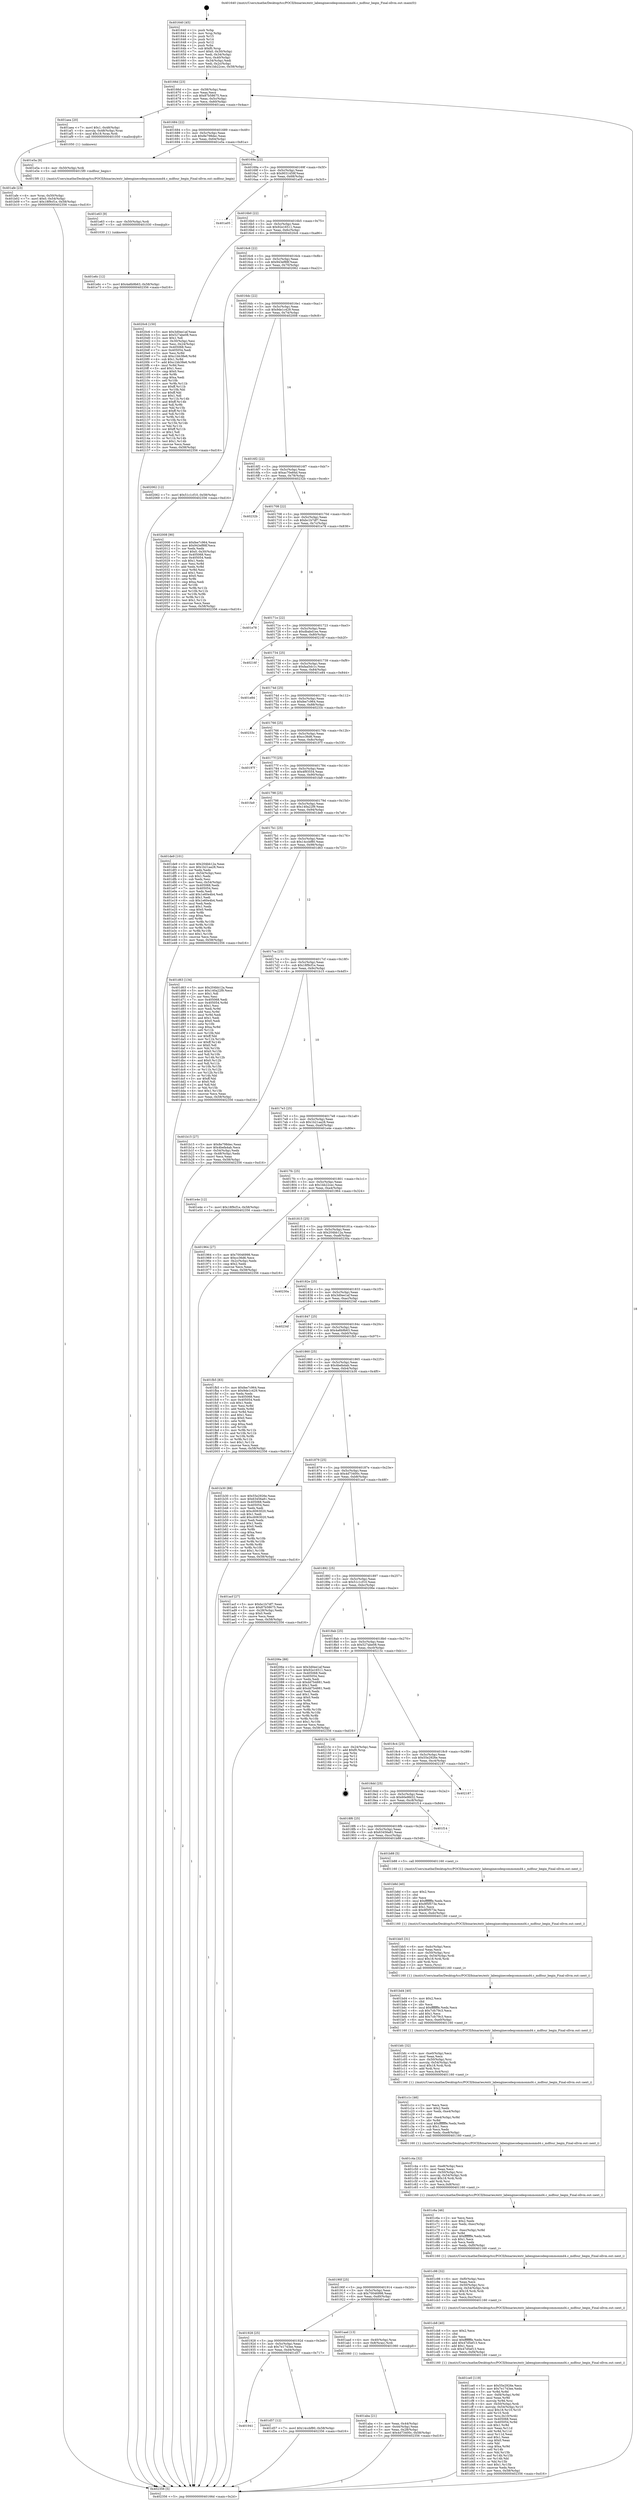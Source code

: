 digraph "0x401640" {
  label = "0x401640 (/mnt/c/Users/mathe/Desktop/tcc/POCII/binaries/extr_labenginecodeqcommonmd4.c_mdfour_begin_Final-ollvm.out::main(0))"
  labelloc = "t"
  node[shape=record]

  Entry [label="",width=0.3,height=0.3,shape=circle,fillcolor=black,style=filled]
  "0x40166d" [label="{
     0x40166d [23]\l
     | [instrs]\l
     &nbsp;&nbsp;0x40166d \<+3\>: mov -0x58(%rbp),%eax\l
     &nbsp;&nbsp;0x401670 \<+2\>: mov %eax,%ecx\l
     &nbsp;&nbsp;0x401672 \<+6\>: sub $0x87b58675,%ecx\l
     &nbsp;&nbsp;0x401678 \<+3\>: mov %eax,-0x5c(%rbp)\l
     &nbsp;&nbsp;0x40167b \<+3\>: mov %ecx,-0x60(%rbp)\l
     &nbsp;&nbsp;0x40167e \<+6\>: je 0000000000401aea \<main+0x4aa\>\l
  }"]
  "0x401aea" [label="{
     0x401aea [20]\l
     | [instrs]\l
     &nbsp;&nbsp;0x401aea \<+7\>: movl $0x1,-0x48(%rbp)\l
     &nbsp;&nbsp;0x401af1 \<+4\>: movslq -0x48(%rbp),%rax\l
     &nbsp;&nbsp;0x401af5 \<+4\>: imul $0x18,%rax,%rdi\l
     &nbsp;&nbsp;0x401af9 \<+5\>: call 0000000000401050 \<malloc@plt\>\l
     | [calls]\l
     &nbsp;&nbsp;0x401050 \{1\} (unknown)\l
  }"]
  "0x401684" [label="{
     0x401684 [22]\l
     | [instrs]\l
     &nbsp;&nbsp;0x401684 \<+5\>: jmp 0000000000401689 \<main+0x49\>\l
     &nbsp;&nbsp;0x401689 \<+3\>: mov -0x5c(%rbp),%eax\l
     &nbsp;&nbsp;0x40168c \<+5\>: sub $0x8e798dec,%eax\l
     &nbsp;&nbsp;0x401691 \<+3\>: mov %eax,-0x64(%rbp)\l
     &nbsp;&nbsp;0x401694 \<+6\>: je 0000000000401e5a \<main+0x81a\>\l
  }"]
  Exit [label="",width=0.3,height=0.3,shape=circle,fillcolor=black,style=filled,peripheries=2]
  "0x401e5a" [label="{
     0x401e5a [9]\l
     | [instrs]\l
     &nbsp;&nbsp;0x401e5a \<+4\>: mov -0x50(%rbp),%rdi\l
     &nbsp;&nbsp;0x401e5e \<+5\>: call 00000000004015f0 \<mdfour_begin\>\l
     | [calls]\l
     &nbsp;&nbsp;0x4015f0 \{1\} (/mnt/c/Users/mathe/Desktop/tcc/POCII/binaries/extr_labenginecodeqcommonmd4.c_mdfour_begin_Final-ollvm.out::mdfour_begin)\l
  }"]
  "0x40169a" [label="{
     0x40169a [22]\l
     | [instrs]\l
     &nbsp;&nbsp;0x40169a \<+5\>: jmp 000000000040169f \<main+0x5f\>\l
     &nbsp;&nbsp;0x40169f \<+3\>: mov -0x5c(%rbp),%eax\l
     &nbsp;&nbsp;0x4016a2 \<+5\>: sub $0x9031459f,%eax\l
     &nbsp;&nbsp;0x4016a7 \<+3\>: mov %eax,-0x68(%rbp)\l
     &nbsp;&nbsp;0x4016aa \<+6\>: je 0000000000401a05 \<main+0x3c5\>\l
  }"]
  "0x401e6c" [label="{
     0x401e6c [12]\l
     | [instrs]\l
     &nbsp;&nbsp;0x401e6c \<+7\>: movl $0x4a6b9b63,-0x58(%rbp)\l
     &nbsp;&nbsp;0x401e73 \<+5\>: jmp 0000000000402356 \<main+0xd16\>\l
  }"]
  "0x401a05" [label="{
     0x401a05\l
  }", style=dashed]
  "0x4016b0" [label="{
     0x4016b0 [22]\l
     | [instrs]\l
     &nbsp;&nbsp;0x4016b0 \<+5\>: jmp 00000000004016b5 \<main+0x75\>\l
     &nbsp;&nbsp;0x4016b5 \<+3\>: mov -0x5c(%rbp),%eax\l
     &nbsp;&nbsp;0x4016b8 \<+5\>: sub $0x92e16511,%eax\l
     &nbsp;&nbsp;0x4016bd \<+3\>: mov %eax,-0x6c(%rbp)\l
     &nbsp;&nbsp;0x4016c0 \<+6\>: je 00000000004020c6 \<main+0xa86\>\l
  }"]
  "0x401e63" [label="{
     0x401e63 [9]\l
     | [instrs]\l
     &nbsp;&nbsp;0x401e63 \<+4\>: mov -0x50(%rbp),%rdi\l
     &nbsp;&nbsp;0x401e67 \<+5\>: call 0000000000401030 \<free@plt\>\l
     | [calls]\l
     &nbsp;&nbsp;0x401030 \{1\} (unknown)\l
  }"]
  "0x4020c6" [label="{
     0x4020c6 [150]\l
     | [instrs]\l
     &nbsp;&nbsp;0x4020c6 \<+5\>: mov $0x3d0ee1af,%eax\l
     &nbsp;&nbsp;0x4020cb \<+5\>: mov $0x527abe08,%ecx\l
     &nbsp;&nbsp;0x4020d0 \<+2\>: mov $0x1,%dl\l
     &nbsp;&nbsp;0x4020d2 \<+3\>: mov -0x30(%rbp),%esi\l
     &nbsp;&nbsp;0x4020d5 \<+3\>: mov %esi,-0x24(%rbp)\l
     &nbsp;&nbsp;0x4020d8 \<+7\>: mov 0x405068,%esi\l
     &nbsp;&nbsp;0x4020df \<+7\>: mov 0x405054,%edi\l
     &nbsp;&nbsp;0x4020e6 \<+3\>: mov %esi,%r8d\l
     &nbsp;&nbsp;0x4020e9 \<+7\>: sub $0xc1bb38e6,%r8d\l
     &nbsp;&nbsp;0x4020f0 \<+4\>: sub $0x1,%r8d\l
     &nbsp;&nbsp;0x4020f4 \<+7\>: add $0xc1bb38e6,%r8d\l
     &nbsp;&nbsp;0x4020fb \<+4\>: imul %r8d,%esi\l
     &nbsp;&nbsp;0x4020ff \<+3\>: and $0x1,%esi\l
     &nbsp;&nbsp;0x402102 \<+3\>: cmp $0x0,%esi\l
     &nbsp;&nbsp;0x402105 \<+4\>: sete %r9b\l
     &nbsp;&nbsp;0x402109 \<+3\>: cmp $0xa,%edi\l
     &nbsp;&nbsp;0x40210c \<+4\>: setl %r10b\l
     &nbsp;&nbsp;0x402110 \<+3\>: mov %r9b,%r11b\l
     &nbsp;&nbsp;0x402113 \<+4\>: xor $0xff,%r11b\l
     &nbsp;&nbsp;0x402117 \<+3\>: mov %r10b,%bl\l
     &nbsp;&nbsp;0x40211a \<+3\>: xor $0xff,%bl\l
     &nbsp;&nbsp;0x40211d \<+3\>: xor $0x1,%dl\l
     &nbsp;&nbsp;0x402120 \<+3\>: mov %r11b,%r14b\l
     &nbsp;&nbsp;0x402123 \<+4\>: and $0xff,%r14b\l
     &nbsp;&nbsp;0x402127 \<+3\>: and %dl,%r9b\l
     &nbsp;&nbsp;0x40212a \<+3\>: mov %bl,%r15b\l
     &nbsp;&nbsp;0x40212d \<+4\>: and $0xff,%r15b\l
     &nbsp;&nbsp;0x402131 \<+3\>: and %dl,%r10b\l
     &nbsp;&nbsp;0x402134 \<+3\>: or %r9b,%r14b\l
     &nbsp;&nbsp;0x402137 \<+3\>: or %r10b,%r15b\l
     &nbsp;&nbsp;0x40213a \<+3\>: xor %r15b,%r14b\l
     &nbsp;&nbsp;0x40213d \<+3\>: or %bl,%r11b\l
     &nbsp;&nbsp;0x402140 \<+4\>: xor $0xff,%r11b\l
     &nbsp;&nbsp;0x402144 \<+3\>: or $0x1,%dl\l
     &nbsp;&nbsp;0x402147 \<+3\>: and %dl,%r11b\l
     &nbsp;&nbsp;0x40214a \<+3\>: or %r11b,%r14b\l
     &nbsp;&nbsp;0x40214d \<+4\>: test $0x1,%r14b\l
     &nbsp;&nbsp;0x402151 \<+3\>: cmovne %ecx,%eax\l
     &nbsp;&nbsp;0x402154 \<+3\>: mov %eax,-0x58(%rbp)\l
     &nbsp;&nbsp;0x402157 \<+5\>: jmp 0000000000402356 \<main+0xd16\>\l
  }"]
  "0x4016c6" [label="{
     0x4016c6 [22]\l
     | [instrs]\l
     &nbsp;&nbsp;0x4016c6 \<+5\>: jmp 00000000004016cb \<main+0x8b\>\l
     &nbsp;&nbsp;0x4016cb \<+3\>: mov -0x5c(%rbp),%eax\l
     &nbsp;&nbsp;0x4016ce \<+5\>: sub $0x943ef88f,%eax\l
     &nbsp;&nbsp;0x4016d3 \<+3\>: mov %eax,-0x70(%rbp)\l
     &nbsp;&nbsp;0x4016d6 \<+6\>: je 0000000000402062 \<main+0xa22\>\l
  }"]
  "0x401941" [label="{
     0x401941\l
  }", style=dashed]
  "0x402062" [label="{
     0x402062 [12]\l
     | [instrs]\l
     &nbsp;&nbsp;0x402062 \<+7\>: movl $0x51c1cf10,-0x58(%rbp)\l
     &nbsp;&nbsp;0x402069 \<+5\>: jmp 0000000000402356 \<main+0xd16\>\l
  }"]
  "0x4016dc" [label="{
     0x4016dc [22]\l
     | [instrs]\l
     &nbsp;&nbsp;0x4016dc \<+5\>: jmp 00000000004016e1 \<main+0xa1\>\l
     &nbsp;&nbsp;0x4016e1 \<+3\>: mov -0x5c(%rbp),%eax\l
     &nbsp;&nbsp;0x4016e4 \<+5\>: sub $0x9de1c429,%eax\l
     &nbsp;&nbsp;0x4016e9 \<+3\>: mov %eax,-0x74(%rbp)\l
     &nbsp;&nbsp;0x4016ec \<+6\>: je 0000000000402008 \<main+0x9c8\>\l
  }"]
  "0x401d57" [label="{
     0x401d57 [12]\l
     | [instrs]\l
     &nbsp;&nbsp;0x401d57 \<+7\>: movl $0x14ccbf80,-0x58(%rbp)\l
     &nbsp;&nbsp;0x401d5e \<+5\>: jmp 0000000000402356 \<main+0xd16\>\l
  }"]
  "0x402008" [label="{
     0x402008 [90]\l
     | [instrs]\l
     &nbsp;&nbsp;0x402008 \<+5\>: mov $0xfee7c964,%eax\l
     &nbsp;&nbsp;0x40200d \<+5\>: mov $0x943ef88f,%ecx\l
     &nbsp;&nbsp;0x402012 \<+2\>: xor %edx,%edx\l
     &nbsp;&nbsp;0x402014 \<+7\>: movl $0x0,-0x30(%rbp)\l
     &nbsp;&nbsp;0x40201b \<+7\>: mov 0x405068,%esi\l
     &nbsp;&nbsp;0x402022 \<+7\>: mov 0x405054,%edi\l
     &nbsp;&nbsp;0x402029 \<+3\>: sub $0x1,%edx\l
     &nbsp;&nbsp;0x40202c \<+3\>: mov %esi,%r8d\l
     &nbsp;&nbsp;0x40202f \<+3\>: add %edx,%r8d\l
     &nbsp;&nbsp;0x402032 \<+4\>: imul %r8d,%esi\l
     &nbsp;&nbsp;0x402036 \<+3\>: and $0x1,%esi\l
     &nbsp;&nbsp;0x402039 \<+3\>: cmp $0x0,%esi\l
     &nbsp;&nbsp;0x40203c \<+4\>: sete %r9b\l
     &nbsp;&nbsp;0x402040 \<+3\>: cmp $0xa,%edi\l
     &nbsp;&nbsp;0x402043 \<+4\>: setl %r10b\l
     &nbsp;&nbsp;0x402047 \<+3\>: mov %r9b,%r11b\l
     &nbsp;&nbsp;0x40204a \<+3\>: and %r10b,%r11b\l
     &nbsp;&nbsp;0x40204d \<+3\>: xor %r10b,%r9b\l
     &nbsp;&nbsp;0x402050 \<+3\>: or %r9b,%r11b\l
     &nbsp;&nbsp;0x402053 \<+4\>: test $0x1,%r11b\l
     &nbsp;&nbsp;0x402057 \<+3\>: cmovne %ecx,%eax\l
     &nbsp;&nbsp;0x40205a \<+3\>: mov %eax,-0x58(%rbp)\l
     &nbsp;&nbsp;0x40205d \<+5\>: jmp 0000000000402356 \<main+0xd16\>\l
  }"]
  "0x4016f2" [label="{
     0x4016f2 [22]\l
     | [instrs]\l
     &nbsp;&nbsp;0x4016f2 \<+5\>: jmp 00000000004016f7 \<main+0xb7\>\l
     &nbsp;&nbsp;0x4016f7 \<+3\>: mov -0x5c(%rbp),%eax\l
     &nbsp;&nbsp;0x4016fa \<+5\>: sub $0xac70e84d,%eax\l
     &nbsp;&nbsp;0x4016ff \<+3\>: mov %eax,-0x78(%rbp)\l
     &nbsp;&nbsp;0x401702 \<+6\>: je 000000000040232b \<main+0xceb\>\l
  }"]
  "0x401ce0" [label="{
     0x401ce0 [119]\l
     | [instrs]\l
     &nbsp;&nbsp;0x401ce0 \<+5\>: mov $0x55e2926e,%ecx\l
     &nbsp;&nbsp;0x401ce5 \<+5\>: mov $0x7e1743ee,%edx\l
     &nbsp;&nbsp;0x401cea \<+3\>: xor %r8d,%r8d\l
     &nbsp;&nbsp;0x401ced \<+7\>: mov -0xf4(%rbp),%r9d\l
     &nbsp;&nbsp;0x401cf4 \<+4\>: imul %eax,%r9d\l
     &nbsp;&nbsp;0x401cf8 \<+3\>: movslq %r9d,%rsi\l
     &nbsp;&nbsp;0x401cfb \<+4\>: mov -0x50(%rbp),%rdi\l
     &nbsp;&nbsp;0x401cff \<+4\>: movslq -0x54(%rbp),%r10\l
     &nbsp;&nbsp;0x401d03 \<+4\>: imul $0x18,%r10,%r10\l
     &nbsp;&nbsp;0x401d07 \<+3\>: add %r10,%rdi\l
     &nbsp;&nbsp;0x401d0a \<+4\>: mov %rsi,0x10(%rdi)\l
     &nbsp;&nbsp;0x401d0e \<+7\>: mov 0x405068,%eax\l
     &nbsp;&nbsp;0x401d15 \<+8\>: mov 0x405054,%r9d\l
     &nbsp;&nbsp;0x401d1d \<+4\>: sub $0x1,%r8d\l
     &nbsp;&nbsp;0x401d21 \<+3\>: mov %eax,%r11d\l
     &nbsp;&nbsp;0x401d24 \<+3\>: add %r8d,%r11d\l
     &nbsp;&nbsp;0x401d27 \<+4\>: imul %r11d,%eax\l
     &nbsp;&nbsp;0x401d2b \<+3\>: and $0x1,%eax\l
     &nbsp;&nbsp;0x401d2e \<+3\>: cmp $0x0,%eax\l
     &nbsp;&nbsp;0x401d31 \<+3\>: sete %bl\l
     &nbsp;&nbsp;0x401d34 \<+4\>: cmp $0xa,%r9d\l
     &nbsp;&nbsp;0x401d38 \<+4\>: setl %r14b\l
     &nbsp;&nbsp;0x401d3c \<+3\>: mov %bl,%r15b\l
     &nbsp;&nbsp;0x401d3f \<+3\>: and %r14b,%r15b\l
     &nbsp;&nbsp;0x401d42 \<+3\>: xor %r14b,%bl\l
     &nbsp;&nbsp;0x401d45 \<+3\>: or %bl,%r15b\l
     &nbsp;&nbsp;0x401d48 \<+4\>: test $0x1,%r15b\l
     &nbsp;&nbsp;0x401d4c \<+3\>: cmovne %edx,%ecx\l
     &nbsp;&nbsp;0x401d4f \<+3\>: mov %ecx,-0x58(%rbp)\l
     &nbsp;&nbsp;0x401d52 \<+5\>: jmp 0000000000402356 \<main+0xd16\>\l
  }"]
  "0x40232b" [label="{
     0x40232b\l
  }", style=dashed]
  "0x401708" [label="{
     0x401708 [22]\l
     | [instrs]\l
     &nbsp;&nbsp;0x401708 \<+5\>: jmp 000000000040170d \<main+0xcd\>\l
     &nbsp;&nbsp;0x40170d \<+3\>: mov -0x5c(%rbp),%eax\l
     &nbsp;&nbsp;0x401710 \<+5\>: sub $0xbc1b7df7,%eax\l
     &nbsp;&nbsp;0x401715 \<+3\>: mov %eax,-0x7c(%rbp)\l
     &nbsp;&nbsp;0x401718 \<+6\>: je 0000000000401e78 \<main+0x838\>\l
  }"]
  "0x401cb8" [label="{
     0x401cb8 [40]\l
     | [instrs]\l
     &nbsp;&nbsp;0x401cb8 \<+5\>: mov $0x2,%ecx\l
     &nbsp;&nbsp;0x401cbd \<+1\>: cltd\l
     &nbsp;&nbsp;0x401cbe \<+2\>: idiv %ecx\l
     &nbsp;&nbsp;0x401cc0 \<+6\>: imul $0xfffffffe,%edx,%ecx\l
     &nbsp;&nbsp;0x401cc6 \<+6\>: add $0x47d5ef13,%ecx\l
     &nbsp;&nbsp;0x401ccc \<+3\>: add $0x1,%ecx\l
     &nbsp;&nbsp;0x401ccf \<+6\>: sub $0x47d5ef13,%ecx\l
     &nbsp;&nbsp;0x401cd5 \<+6\>: mov %ecx,-0xf4(%rbp)\l
     &nbsp;&nbsp;0x401cdb \<+5\>: call 0000000000401160 \<next_i\>\l
     | [calls]\l
     &nbsp;&nbsp;0x401160 \{1\} (/mnt/c/Users/mathe/Desktop/tcc/POCII/binaries/extr_labenginecodeqcommonmd4.c_mdfour_begin_Final-ollvm.out::next_i)\l
  }"]
  "0x401e78" [label="{
     0x401e78\l
  }", style=dashed]
  "0x40171e" [label="{
     0x40171e [22]\l
     | [instrs]\l
     &nbsp;&nbsp;0x40171e \<+5\>: jmp 0000000000401723 \<main+0xe3\>\l
     &nbsp;&nbsp;0x401723 \<+3\>: mov -0x5c(%rbp),%eax\l
     &nbsp;&nbsp;0x401726 \<+5\>: sub $0xdbabd1ee,%eax\l
     &nbsp;&nbsp;0x40172b \<+3\>: mov %eax,-0x80(%rbp)\l
     &nbsp;&nbsp;0x40172e \<+6\>: je 000000000040216f \<main+0xb2f\>\l
  }"]
  "0x401c98" [label="{
     0x401c98 [32]\l
     | [instrs]\l
     &nbsp;&nbsp;0x401c98 \<+6\>: mov -0xf0(%rbp),%ecx\l
     &nbsp;&nbsp;0x401c9e \<+3\>: imul %eax,%ecx\l
     &nbsp;&nbsp;0x401ca1 \<+4\>: mov -0x50(%rbp),%rsi\l
     &nbsp;&nbsp;0x401ca5 \<+4\>: movslq -0x54(%rbp),%rdi\l
     &nbsp;&nbsp;0x401ca9 \<+4\>: imul $0x18,%rdi,%rdi\l
     &nbsp;&nbsp;0x401cad \<+3\>: add %rdi,%rsi\l
     &nbsp;&nbsp;0x401cb0 \<+3\>: mov %ecx,0xc(%rsi)\l
     &nbsp;&nbsp;0x401cb3 \<+5\>: call 0000000000401160 \<next_i\>\l
     | [calls]\l
     &nbsp;&nbsp;0x401160 \{1\} (/mnt/c/Users/mathe/Desktop/tcc/POCII/binaries/extr_labenginecodeqcommonmd4.c_mdfour_begin_Final-ollvm.out::next_i)\l
  }"]
  "0x40216f" [label="{
     0x40216f\l
  }", style=dashed]
  "0x401734" [label="{
     0x401734 [25]\l
     | [instrs]\l
     &nbsp;&nbsp;0x401734 \<+5\>: jmp 0000000000401739 \<main+0xf9\>\l
     &nbsp;&nbsp;0x401739 \<+3\>: mov -0x5c(%rbp),%eax\l
     &nbsp;&nbsp;0x40173c \<+5\>: sub $0xfaa5dc1c,%eax\l
     &nbsp;&nbsp;0x401741 \<+6\>: mov %eax,-0x84(%rbp)\l
     &nbsp;&nbsp;0x401747 \<+6\>: je 0000000000401e84 \<main+0x844\>\l
  }"]
  "0x401c6a" [label="{
     0x401c6a [46]\l
     | [instrs]\l
     &nbsp;&nbsp;0x401c6a \<+2\>: xor %ecx,%ecx\l
     &nbsp;&nbsp;0x401c6c \<+5\>: mov $0x2,%edx\l
     &nbsp;&nbsp;0x401c71 \<+6\>: mov %edx,-0xec(%rbp)\l
     &nbsp;&nbsp;0x401c77 \<+1\>: cltd\l
     &nbsp;&nbsp;0x401c78 \<+7\>: mov -0xec(%rbp),%r8d\l
     &nbsp;&nbsp;0x401c7f \<+3\>: idiv %r8d\l
     &nbsp;&nbsp;0x401c82 \<+6\>: imul $0xfffffffe,%edx,%edx\l
     &nbsp;&nbsp;0x401c88 \<+3\>: sub $0x1,%ecx\l
     &nbsp;&nbsp;0x401c8b \<+2\>: sub %ecx,%edx\l
     &nbsp;&nbsp;0x401c8d \<+6\>: mov %edx,-0xf0(%rbp)\l
     &nbsp;&nbsp;0x401c93 \<+5\>: call 0000000000401160 \<next_i\>\l
     | [calls]\l
     &nbsp;&nbsp;0x401160 \{1\} (/mnt/c/Users/mathe/Desktop/tcc/POCII/binaries/extr_labenginecodeqcommonmd4.c_mdfour_begin_Final-ollvm.out::next_i)\l
  }"]
  "0x401e84" [label="{
     0x401e84\l
  }", style=dashed]
  "0x40174d" [label="{
     0x40174d [25]\l
     | [instrs]\l
     &nbsp;&nbsp;0x40174d \<+5\>: jmp 0000000000401752 \<main+0x112\>\l
     &nbsp;&nbsp;0x401752 \<+3\>: mov -0x5c(%rbp),%eax\l
     &nbsp;&nbsp;0x401755 \<+5\>: sub $0xfee7c964,%eax\l
     &nbsp;&nbsp;0x40175a \<+6\>: mov %eax,-0x88(%rbp)\l
     &nbsp;&nbsp;0x401760 \<+6\>: je 000000000040233c \<main+0xcfc\>\l
  }"]
  "0x401c4a" [label="{
     0x401c4a [32]\l
     | [instrs]\l
     &nbsp;&nbsp;0x401c4a \<+6\>: mov -0xe8(%rbp),%ecx\l
     &nbsp;&nbsp;0x401c50 \<+3\>: imul %eax,%ecx\l
     &nbsp;&nbsp;0x401c53 \<+4\>: mov -0x50(%rbp),%rsi\l
     &nbsp;&nbsp;0x401c57 \<+4\>: movslq -0x54(%rbp),%rdi\l
     &nbsp;&nbsp;0x401c5b \<+4\>: imul $0x18,%rdi,%rdi\l
     &nbsp;&nbsp;0x401c5f \<+3\>: add %rdi,%rsi\l
     &nbsp;&nbsp;0x401c62 \<+3\>: mov %ecx,0x8(%rsi)\l
     &nbsp;&nbsp;0x401c65 \<+5\>: call 0000000000401160 \<next_i\>\l
     | [calls]\l
     &nbsp;&nbsp;0x401160 \{1\} (/mnt/c/Users/mathe/Desktop/tcc/POCII/binaries/extr_labenginecodeqcommonmd4.c_mdfour_begin_Final-ollvm.out::next_i)\l
  }"]
  "0x40233c" [label="{
     0x40233c\l
  }", style=dashed]
  "0x401766" [label="{
     0x401766 [25]\l
     | [instrs]\l
     &nbsp;&nbsp;0x401766 \<+5\>: jmp 000000000040176b \<main+0x12b\>\l
     &nbsp;&nbsp;0x40176b \<+3\>: mov -0x5c(%rbp),%eax\l
     &nbsp;&nbsp;0x40176e \<+5\>: sub $0xcc36d6,%eax\l
     &nbsp;&nbsp;0x401773 \<+6\>: mov %eax,-0x8c(%rbp)\l
     &nbsp;&nbsp;0x401779 \<+6\>: je 000000000040197f \<main+0x33f\>\l
  }"]
  "0x401c1c" [label="{
     0x401c1c [46]\l
     | [instrs]\l
     &nbsp;&nbsp;0x401c1c \<+2\>: xor %ecx,%ecx\l
     &nbsp;&nbsp;0x401c1e \<+5\>: mov $0x2,%edx\l
     &nbsp;&nbsp;0x401c23 \<+6\>: mov %edx,-0xe4(%rbp)\l
     &nbsp;&nbsp;0x401c29 \<+1\>: cltd\l
     &nbsp;&nbsp;0x401c2a \<+7\>: mov -0xe4(%rbp),%r8d\l
     &nbsp;&nbsp;0x401c31 \<+3\>: idiv %r8d\l
     &nbsp;&nbsp;0x401c34 \<+6\>: imul $0xfffffffe,%edx,%edx\l
     &nbsp;&nbsp;0x401c3a \<+3\>: sub $0x1,%ecx\l
     &nbsp;&nbsp;0x401c3d \<+2\>: sub %ecx,%edx\l
     &nbsp;&nbsp;0x401c3f \<+6\>: mov %edx,-0xe8(%rbp)\l
     &nbsp;&nbsp;0x401c45 \<+5\>: call 0000000000401160 \<next_i\>\l
     | [calls]\l
     &nbsp;&nbsp;0x401160 \{1\} (/mnt/c/Users/mathe/Desktop/tcc/POCII/binaries/extr_labenginecodeqcommonmd4.c_mdfour_begin_Final-ollvm.out::next_i)\l
  }"]
  "0x40197f" [label="{
     0x40197f\l
  }", style=dashed]
  "0x40177f" [label="{
     0x40177f [25]\l
     | [instrs]\l
     &nbsp;&nbsp;0x40177f \<+5\>: jmp 0000000000401784 \<main+0x144\>\l
     &nbsp;&nbsp;0x401784 \<+3\>: mov -0x5c(%rbp),%eax\l
     &nbsp;&nbsp;0x401787 \<+5\>: sub $0x4f93554,%eax\l
     &nbsp;&nbsp;0x40178c \<+6\>: mov %eax,-0x90(%rbp)\l
     &nbsp;&nbsp;0x401792 \<+6\>: je 0000000000401fa9 \<main+0x969\>\l
  }"]
  "0x401bfc" [label="{
     0x401bfc [32]\l
     | [instrs]\l
     &nbsp;&nbsp;0x401bfc \<+6\>: mov -0xe0(%rbp),%ecx\l
     &nbsp;&nbsp;0x401c02 \<+3\>: imul %eax,%ecx\l
     &nbsp;&nbsp;0x401c05 \<+4\>: mov -0x50(%rbp),%rsi\l
     &nbsp;&nbsp;0x401c09 \<+4\>: movslq -0x54(%rbp),%rdi\l
     &nbsp;&nbsp;0x401c0d \<+4\>: imul $0x18,%rdi,%rdi\l
     &nbsp;&nbsp;0x401c11 \<+3\>: add %rdi,%rsi\l
     &nbsp;&nbsp;0x401c14 \<+3\>: mov %ecx,0x4(%rsi)\l
     &nbsp;&nbsp;0x401c17 \<+5\>: call 0000000000401160 \<next_i\>\l
     | [calls]\l
     &nbsp;&nbsp;0x401160 \{1\} (/mnt/c/Users/mathe/Desktop/tcc/POCII/binaries/extr_labenginecodeqcommonmd4.c_mdfour_begin_Final-ollvm.out::next_i)\l
  }"]
  "0x401fa9" [label="{
     0x401fa9\l
  }", style=dashed]
  "0x401798" [label="{
     0x401798 [25]\l
     | [instrs]\l
     &nbsp;&nbsp;0x401798 \<+5\>: jmp 000000000040179d \<main+0x15d\>\l
     &nbsp;&nbsp;0x40179d \<+3\>: mov -0x5c(%rbp),%eax\l
     &nbsp;&nbsp;0x4017a0 \<+5\>: sub $0x140a22f9,%eax\l
     &nbsp;&nbsp;0x4017a5 \<+6\>: mov %eax,-0x94(%rbp)\l
     &nbsp;&nbsp;0x4017ab \<+6\>: je 0000000000401de9 \<main+0x7a9\>\l
  }"]
  "0x401bd4" [label="{
     0x401bd4 [40]\l
     | [instrs]\l
     &nbsp;&nbsp;0x401bd4 \<+5\>: mov $0x2,%ecx\l
     &nbsp;&nbsp;0x401bd9 \<+1\>: cltd\l
     &nbsp;&nbsp;0x401bda \<+2\>: idiv %ecx\l
     &nbsp;&nbsp;0x401bdc \<+6\>: imul $0xfffffffe,%edx,%ecx\l
     &nbsp;&nbsp;0x401be2 \<+6\>: sub $0x7cfc79c3,%ecx\l
     &nbsp;&nbsp;0x401be8 \<+3\>: add $0x1,%ecx\l
     &nbsp;&nbsp;0x401beb \<+6\>: add $0x7cfc79c3,%ecx\l
     &nbsp;&nbsp;0x401bf1 \<+6\>: mov %ecx,-0xe0(%rbp)\l
     &nbsp;&nbsp;0x401bf7 \<+5\>: call 0000000000401160 \<next_i\>\l
     | [calls]\l
     &nbsp;&nbsp;0x401160 \{1\} (/mnt/c/Users/mathe/Desktop/tcc/POCII/binaries/extr_labenginecodeqcommonmd4.c_mdfour_begin_Final-ollvm.out::next_i)\l
  }"]
  "0x401de9" [label="{
     0x401de9 [101]\l
     | [instrs]\l
     &nbsp;&nbsp;0x401de9 \<+5\>: mov $0x204bb12a,%eax\l
     &nbsp;&nbsp;0x401dee \<+5\>: mov $0x1b21aa28,%ecx\l
     &nbsp;&nbsp;0x401df3 \<+2\>: xor %edx,%edx\l
     &nbsp;&nbsp;0x401df5 \<+3\>: mov -0x54(%rbp),%esi\l
     &nbsp;&nbsp;0x401df8 \<+3\>: sub $0x1,%edx\l
     &nbsp;&nbsp;0x401dfb \<+2\>: sub %edx,%esi\l
     &nbsp;&nbsp;0x401dfd \<+3\>: mov %esi,-0x54(%rbp)\l
     &nbsp;&nbsp;0x401e00 \<+7\>: mov 0x405068,%edx\l
     &nbsp;&nbsp;0x401e07 \<+7\>: mov 0x405054,%esi\l
     &nbsp;&nbsp;0x401e0e \<+2\>: mov %edx,%edi\l
     &nbsp;&nbsp;0x401e10 \<+6\>: add $0x1e60e4b4,%edi\l
     &nbsp;&nbsp;0x401e16 \<+3\>: sub $0x1,%edi\l
     &nbsp;&nbsp;0x401e19 \<+6\>: sub $0x1e60e4b4,%edi\l
     &nbsp;&nbsp;0x401e1f \<+3\>: imul %edi,%edx\l
     &nbsp;&nbsp;0x401e22 \<+3\>: and $0x1,%edx\l
     &nbsp;&nbsp;0x401e25 \<+3\>: cmp $0x0,%edx\l
     &nbsp;&nbsp;0x401e28 \<+4\>: sete %r8b\l
     &nbsp;&nbsp;0x401e2c \<+3\>: cmp $0xa,%esi\l
     &nbsp;&nbsp;0x401e2f \<+4\>: setl %r9b\l
     &nbsp;&nbsp;0x401e33 \<+3\>: mov %r8b,%r10b\l
     &nbsp;&nbsp;0x401e36 \<+3\>: and %r9b,%r10b\l
     &nbsp;&nbsp;0x401e39 \<+3\>: xor %r9b,%r8b\l
     &nbsp;&nbsp;0x401e3c \<+3\>: or %r8b,%r10b\l
     &nbsp;&nbsp;0x401e3f \<+4\>: test $0x1,%r10b\l
     &nbsp;&nbsp;0x401e43 \<+3\>: cmovne %ecx,%eax\l
     &nbsp;&nbsp;0x401e46 \<+3\>: mov %eax,-0x58(%rbp)\l
     &nbsp;&nbsp;0x401e49 \<+5\>: jmp 0000000000402356 \<main+0xd16\>\l
  }"]
  "0x4017b1" [label="{
     0x4017b1 [25]\l
     | [instrs]\l
     &nbsp;&nbsp;0x4017b1 \<+5\>: jmp 00000000004017b6 \<main+0x176\>\l
     &nbsp;&nbsp;0x4017b6 \<+3\>: mov -0x5c(%rbp),%eax\l
     &nbsp;&nbsp;0x4017b9 \<+5\>: sub $0x14ccbf80,%eax\l
     &nbsp;&nbsp;0x4017be \<+6\>: mov %eax,-0x98(%rbp)\l
     &nbsp;&nbsp;0x4017c4 \<+6\>: je 0000000000401d63 \<main+0x723\>\l
  }"]
  "0x401bb5" [label="{
     0x401bb5 [31]\l
     | [instrs]\l
     &nbsp;&nbsp;0x401bb5 \<+6\>: mov -0xdc(%rbp),%ecx\l
     &nbsp;&nbsp;0x401bbb \<+3\>: imul %eax,%ecx\l
     &nbsp;&nbsp;0x401bbe \<+4\>: mov -0x50(%rbp),%rsi\l
     &nbsp;&nbsp;0x401bc2 \<+4\>: movslq -0x54(%rbp),%rdi\l
     &nbsp;&nbsp;0x401bc6 \<+4\>: imul $0x18,%rdi,%rdi\l
     &nbsp;&nbsp;0x401bca \<+3\>: add %rdi,%rsi\l
     &nbsp;&nbsp;0x401bcd \<+2\>: mov %ecx,(%rsi)\l
     &nbsp;&nbsp;0x401bcf \<+5\>: call 0000000000401160 \<next_i\>\l
     | [calls]\l
     &nbsp;&nbsp;0x401160 \{1\} (/mnt/c/Users/mathe/Desktop/tcc/POCII/binaries/extr_labenginecodeqcommonmd4.c_mdfour_begin_Final-ollvm.out::next_i)\l
  }"]
  "0x401d63" [label="{
     0x401d63 [134]\l
     | [instrs]\l
     &nbsp;&nbsp;0x401d63 \<+5\>: mov $0x204bb12a,%eax\l
     &nbsp;&nbsp;0x401d68 \<+5\>: mov $0x140a22f9,%ecx\l
     &nbsp;&nbsp;0x401d6d \<+2\>: mov $0x1,%dl\l
     &nbsp;&nbsp;0x401d6f \<+2\>: xor %esi,%esi\l
     &nbsp;&nbsp;0x401d71 \<+7\>: mov 0x405068,%edi\l
     &nbsp;&nbsp;0x401d78 \<+8\>: mov 0x405054,%r8d\l
     &nbsp;&nbsp;0x401d80 \<+3\>: sub $0x1,%esi\l
     &nbsp;&nbsp;0x401d83 \<+3\>: mov %edi,%r9d\l
     &nbsp;&nbsp;0x401d86 \<+3\>: add %esi,%r9d\l
     &nbsp;&nbsp;0x401d89 \<+4\>: imul %r9d,%edi\l
     &nbsp;&nbsp;0x401d8d \<+3\>: and $0x1,%edi\l
     &nbsp;&nbsp;0x401d90 \<+3\>: cmp $0x0,%edi\l
     &nbsp;&nbsp;0x401d93 \<+4\>: sete %r10b\l
     &nbsp;&nbsp;0x401d97 \<+4\>: cmp $0xa,%r8d\l
     &nbsp;&nbsp;0x401d9b \<+4\>: setl %r11b\l
     &nbsp;&nbsp;0x401d9f \<+3\>: mov %r10b,%bl\l
     &nbsp;&nbsp;0x401da2 \<+3\>: xor $0xff,%bl\l
     &nbsp;&nbsp;0x401da5 \<+3\>: mov %r11b,%r14b\l
     &nbsp;&nbsp;0x401da8 \<+4\>: xor $0xff,%r14b\l
     &nbsp;&nbsp;0x401dac \<+3\>: xor $0x0,%dl\l
     &nbsp;&nbsp;0x401daf \<+3\>: mov %bl,%r15b\l
     &nbsp;&nbsp;0x401db2 \<+4\>: and $0x0,%r15b\l
     &nbsp;&nbsp;0x401db6 \<+3\>: and %dl,%r10b\l
     &nbsp;&nbsp;0x401db9 \<+3\>: mov %r14b,%r12b\l
     &nbsp;&nbsp;0x401dbc \<+4\>: and $0x0,%r12b\l
     &nbsp;&nbsp;0x401dc0 \<+3\>: and %dl,%r11b\l
     &nbsp;&nbsp;0x401dc3 \<+3\>: or %r10b,%r15b\l
     &nbsp;&nbsp;0x401dc6 \<+3\>: or %r11b,%r12b\l
     &nbsp;&nbsp;0x401dc9 \<+3\>: xor %r12b,%r15b\l
     &nbsp;&nbsp;0x401dcc \<+3\>: or %r14b,%bl\l
     &nbsp;&nbsp;0x401dcf \<+3\>: xor $0xff,%bl\l
     &nbsp;&nbsp;0x401dd2 \<+3\>: or $0x0,%dl\l
     &nbsp;&nbsp;0x401dd5 \<+2\>: and %dl,%bl\l
     &nbsp;&nbsp;0x401dd7 \<+3\>: or %bl,%r15b\l
     &nbsp;&nbsp;0x401dda \<+4\>: test $0x1,%r15b\l
     &nbsp;&nbsp;0x401dde \<+3\>: cmovne %ecx,%eax\l
     &nbsp;&nbsp;0x401de1 \<+3\>: mov %eax,-0x58(%rbp)\l
     &nbsp;&nbsp;0x401de4 \<+5\>: jmp 0000000000402356 \<main+0xd16\>\l
  }"]
  "0x4017ca" [label="{
     0x4017ca [25]\l
     | [instrs]\l
     &nbsp;&nbsp;0x4017ca \<+5\>: jmp 00000000004017cf \<main+0x18f\>\l
     &nbsp;&nbsp;0x4017cf \<+3\>: mov -0x5c(%rbp),%eax\l
     &nbsp;&nbsp;0x4017d2 \<+5\>: sub $0x18f9cf1e,%eax\l
     &nbsp;&nbsp;0x4017d7 \<+6\>: mov %eax,-0x9c(%rbp)\l
     &nbsp;&nbsp;0x4017dd \<+6\>: je 0000000000401b15 \<main+0x4d5\>\l
  }"]
  "0x401b8d" [label="{
     0x401b8d [40]\l
     | [instrs]\l
     &nbsp;&nbsp;0x401b8d \<+5\>: mov $0x2,%ecx\l
     &nbsp;&nbsp;0x401b92 \<+1\>: cltd\l
     &nbsp;&nbsp;0x401b93 \<+2\>: idiv %ecx\l
     &nbsp;&nbsp;0x401b95 \<+6\>: imul $0xfffffffe,%edx,%ecx\l
     &nbsp;&nbsp;0x401b9b \<+6\>: add $0x9f5f573e,%ecx\l
     &nbsp;&nbsp;0x401ba1 \<+3\>: add $0x1,%ecx\l
     &nbsp;&nbsp;0x401ba4 \<+6\>: sub $0x9f5f573e,%ecx\l
     &nbsp;&nbsp;0x401baa \<+6\>: mov %ecx,-0xdc(%rbp)\l
     &nbsp;&nbsp;0x401bb0 \<+5\>: call 0000000000401160 \<next_i\>\l
     | [calls]\l
     &nbsp;&nbsp;0x401160 \{1\} (/mnt/c/Users/mathe/Desktop/tcc/POCII/binaries/extr_labenginecodeqcommonmd4.c_mdfour_begin_Final-ollvm.out::next_i)\l
  }"]
  "0x401b15" [label="{
     0x401b15 [27]\l
     | [instrs]\l
     &nbsp;&nbsp;0x401b15 \<+5\>: mov $0x8e798dec,%eax\l
     &nbsp;&nbsp;0x401b1a \<+5\>: mov $0x4befa4ab,%ecx\l
     &nbsp;&nbsp;0x401b1f \<+3\>: mov -0x54(%rbp),%edx\l
     &nbsp;&nbsp;0x401b22 \<+3\>: cmp -0x48(%rbp),%edx\l
     &nbsp;&nbsp;0x401b25 \<+3\>: cmovl %ecx,%eax\l
     &nbsp;&nbsp;0x401b28 \<+3\>: mov %eax,-0x58(%rbp)\l
     &nbsp;&nbsp;0x401b2b \<+5\>: jmp 0000000000402356 \<main+0xd16\>\l
  }"]
  "0x4017e3" [label="{
     0x4017e3 [25]\l
     | [instrs]\l
     &nbsp;&nbsp;0x4017e3 \<+5\>: jmp 00000000004017e8 \<main+0x1a8\>\l
     &nbsp;&nbsp;0x4017e8 \<+3\>: mov -0x5c(%rbp),%eax\l
     &nbsp;&nbsp;0x4017eb \<+5\>: sub $0x1b21aa28,%eax\l
     &nbsp;&nbsp;0x4017f0 \<+6\>: mov %eax,-0xa0(%rbp)\l
     &nbsp;&nbsp;0x4017f6 \<+6\>: je 0000000000401e4e \<main+0x80e\>\l
  }"]
  "0x401afe" [label="{
     0x401afe [23]\l
     | [instrs]\l
     &nbsp;&nbsp;0x401afe \<+4\>: mov %rax,-0x50(%rbp)\l
     &nbsp;&nbsp;0x401b02 \<+7\>: movl $0x0,-0x54(%rbp)\l
     &nbsp;&nbsp;0x401b09 \<+7\>: movl $0x18f9cf1e,-0x58(%rbp)\l
     &nbsp;&nbsp;0x401b10 \<+5\>: jmp 0000000000402356 \<main+0xd16\>\l
  }"]
  "0x401e4e" [label="{
     0x401e4e [12]\l
     | [instrs]\l
     &nbsp;&nbsp;0x401e4e \<+7\>: movl $0x18f9cf1e,-0x58(%rbp)\l
     &nbsp;&nbsp;0x401e55 \<+5\>: jmp 0000000000402356 \<main+0xd16\>\l
  }"]
  "0x4017fc" [label="{
     0x4017fc [25]\l
     | [instrs]\l
     &nbsp;&nbsp;0x4017fc \<+5\>: jmp 0000000000401801 \<main+0x1c1\>\l
     &nbsp;&nbsp;0x401801 \<+3\>: mov -0x5c(%rbp),%eax\l
     &nbsp;&nbsp;0x401804 \<+5\>: sub $0x1bb22cec,%eax\l
     &nbsp;&nbsp;0x401809 \<+6\>: mov %eax,-0xa4(%rbp)\l
     &nbsp;&nbsp;0x40180f \<+6\>: je 0000000000401964 \<main+0x324\>\l
  }"]
  "0x401aba" [label="{
     0x401aba [21]\l
     | [instrs]\l
     &nbsp;&nbsp;0x401aba \<+3\>: mov %eax,-0x44(%rbp)\l
     &nbsp;&nbsp;0x401abd \<+3\>: mov -0x44(%rbp),%eax\l
     &nbsp;&nbsp;0x401ac0 \<+3\>: mov %eax,-0x28(%rbp)\l
     &nbsp;&nbsp;0x401ac3 \<+7\>: movl $0x4d73400c,-0x58(%rbp)\l
     &nbsp;&nbsp;0x401aca \<+5\>: jmp 0000000000402356 \<main+0xd16\>\l
  }"]
  "0x401964" [label="{
     0x401964 [27]\l
     | [instrs]\l
     &nbsp;&nbsp;0x401964 \<+5\>: mov $0x70046998,%eax\l
     &nbsp;&nbsp;0x401969 \<+5\>: mov $0xcc36d6,%ecx\l
     &nbsp;&nbsp;0x40196e \<+3\>: mov -0x2c(%rbp),%edx\l
     &nbsp;&nbsp;0x401971 \<+3\>: cmp $0x2,%edx\l
     &nbsp;&nbsp;0x401974 \<+3\>: cmovne %ecx,%eax\l
     &nbsp;&nbsp;0x401977 \<+3\>: mov %eax,-0x58(%rbp)\l
     &nbsp;&nbsp;0x40197a \<+5\>: jmp 0000000000402356 \<main+0xd16\>\l
  }"]
  "0x401815" [label="{
     0x401815 [25]\l
     | [instrs]\l
     &nbsp;&nbsp;0x401815 \<+5\>: jmp 000000000040181a \<main+0x1da\>\l
     &nbsp;&nbsp;0x40181a \<+3\>: mov -0x5c(%rbp),%eax\l
     &nbsp;&nbsp;0x40181d \<+5\>: sub $0x204bb12a,%eax\l
     &nbsp;&nbsp;0x401822 \<+6\>: mov %eax,-0xa8(%rbp)\l
     &nbsp;&nbsp;0x401828 \<+6\>: je 000000000040230a \<main+0xcca\>\l
  }"]
  "0x402356" [label="{
     0x402356 [5]\l
     | [instrs]\l
     &nbsp;&nbsp;0x402356 \<+5\>: jmp 000000000040166d \<main+0x2d\>\l
  }"]
  "0x401640" [label="{
     0x401640 [45]\l
     | [instrs]\l
     &nbsp;&nbsp;0x401640 \<+1\>: push %rbp\l
     &nbsp;&nbsp;0x401641 \<+3\>: mov %rsp,%rbp\l
     &nbsp;&nbsp;0x401644 \<+2\>: push %r15\l
     &nbsp;&nbsp;0x401646 \<+2\>: push %r14\l
     &nbsp;&nbsp;0x401648 \<+2\>: push %r12\l
     &nbsp;&nbsp;0x40164a \<+1\>: push %rbx\l
     &nbsp;&nbsp;0x40164b \<+7\>: sub $0xf0,%rsp\l
     &nbsp;&nbsp;0x401652 \<+7\>: movl $0x0,-0x30(%rbp)\l
     &nbsp;&nbsp;0x401659 \<+3\>: mov %edi,-0x34(%rbp)\l
     &nbsp;&nbsp;0x40165c \<+4\>: mov %rsi,-0x40(%rbp)\l
     &nbsp;&nbsp;0x401660 \<+3\>: mov -0x34(%rbp),%edi\l
     &nbsp;&nbsp;0x401663 \<+3\>: mov %edi,-0x2c(%rbp)\l
     &nbsp;&nbsp;0x401666 \<+7\>: movl $0x1bb22cec,-0x58(%rbp)\l
  }"]
  "0x401928" [label="{
     0x401928 [25]\l
     | [instrs]\l
     &nbsp;&nbsp;0x401928 \<+5\>: jmp 000000000040192d \<main+0x2ed\>\l
     &nbsp;&nbsp;0x40192d \<+3\>: mov -0x5c(%rbp),%eax\l
     &nbsp;&nbsp;0x401930 \<+5\>: sub $0x7e1743ee,%eax\l
     &nbsp;&nbsp;0x401935 \<+6\>: mov %eax,-0xd4(%rbp)\l
     &nbsp;&nbsp;0x40193b \<+6\>: je 0000000000401d57 \<main+0x717\>\l
  }"]
  "0x40230a" [label="{
     0x40230a\l
  }", style=dashed]
  "0x40182e" [label="{
     0x40182e [25]\l
     | [instrs]\l
     &nbsp;&nbsp;0x40182e \<+5\>: jmp 0000000000401833 \<main+0x1f3\>\l
     &nbsp;&nbsp;0x401833 \<+3\>: mov -0x5c(%rbp),%eax\l
     &nbsp;&nbsp;0x401836 \<+5\>: sub $0x3d0ee1af,%eax\l
     &nbsp;&nbsp;0x40183b \<+6\>: mov %eax,-0xac(%rbp)\l
     &nbsp;&nbsp;0x401841 \<+6\>: je 000000000040234f \<main+0xd0f\>\l
  }"]
  "0x401aad" [label="{
     0x401aad [13]\l
     | [instrs]\l
     &nbsp;&nbsp;0x401aad \<+4\>: mov -0x40(%rbp),%rax\l
     &nbsp;&nbsp;0x401ab1 \<+4\>: mov 0x8(%rax),%rdi\l
     &nbsp;&nbsp;0x401ab5 \<+5\>: call 0000000000401060 \<atoi@plt\>\l
     | [calls]\l
     &nbsp;&nbsp;0x401060 \{1\} (unknown)\l
  }"]
  "0x40234f" [label="{
     0x40234f\l
  }", style=dashed]
  "0x401847" [label="{
     0x401847 [25]\l
     | [instrs]\l
     &nbsp;&nbsp;0x401847 \<+5\>: jmp 000000000040184c \<main+0x20c\>\l
     &nbsp;&nbsp;0x40184c \<+3\>: mov -0x5c(%rbp),%eax\l
     &nbsp;&nbsp;0x40184f \<+5\>: sub $0x4a6b9b63,%eax\l
     &nbsp;&nbsp;0x401854 \<+6\>: mov %eax,-0xb0(%rbp)\l
     &nbsp;&nbsp;0x40185a \<+6\>: je 0000000000401fb5 \<main+0x975\>\l
  }"]
  "0x40190f" [label="{
     0x40190f [25]\l
     | [instrs]\l
     &nbsp;&nbsp;0x40190f \<+5\>: jmp 0000000000401914 \<main+0x2d4\>\l
     &nbsp;&nbsp;0x401914 \<+3\>: mov -0x5c(%rbp),%eax\l
     &nbsp;&nbsp;0x401917 \<+5\>: sub $0x70046998,%eax\l
     &nbsp;&nbsp;0x40191c \<+6\>: mov %eax,-0xd0(%rbp)\l
     &nbsp;&nbsp;0x401922 \<+6\>: je 0000000000401aad \<main+0x46d\>\l
  }"]
  "0x401fb5" [label="{
     0x401fb5 [83]\l
     | [instrs]\l
     &nbsp;&nbsp;0x401fb5 \<+5\>: mov $0xfee7c964,%eax\l
     &nbsp;&nbsp;0x401fba \<+5\>: mov $0x9de1c429,%ecx\l
     &nbsp;&nbsp;0x401fbf \<+2\>: xor %edx,%edx\l
     &nbsp;&nbsp;0x401fc1 \<+7\>: mov 0x405068,%esi\l
     &nbsp;&nbsp;0x401fc8 \<+7\>: mov 0x405054,%edi\l
     &nbsp;&nbsp;0x401fcf \<+3\>: sub $0x1,%edx\l
     &nbsp;&nbsp;0x401fd2 \<+3\>: mov %esi,%r8d\l
     &nbsp;&nbsp;0x401fd5 \<+3\>: add %edx,%r8d\l
     &nbsp;&nbsp;0x401fd8 \<+4\>: imul %r8d,%esi\l
     &nbsp;&nbsp;0x401fdc \<+3\>: and $0x1,%esi\l
     &nbsp;&nbsp;0x401fdf \<+3\>: cmp $0x0,%esi\l
     &nbsp;&nbsp;0x401fe2 \<+4\>: sete %r9b\l
     &nbsp;&nbsp;0x401fe6 \<+3\>: cmp $0xa,%edi\l
     &nbsp;&nbsp;0x401fe9 \<+4\>: setl %r10b\l
     &nbsp;&nbsp;0x401fed \<+3\>: mov %r9b,%r11b\l
     &nbsp;&nbsp;0x401ff0 \<+3\>: and %r10b,%r11b\l
     &nbsp;&nbsp;0x401ff3 \<+3\>: xor %r10b,%r9b\l
     &nbsp;&nbsp;0x401ff6 \<+3\>: or %r9b,%r11b\l
     &nbsp;&nbsp;0x401ff9 \<+4\>: test $0x1,%r11b\l
     &nbsp;&nbsp;0x401ffd \<+3\>: cmovne %ecx,%eax\l
     &nbsp;&nbsp;0x402000 \<+3\>: mov %eax,-0x58(%rbp)\l
     &nbsp;&nbsp;0x402003 \<+5\>: jmp 0000000000402356 \<main+0xd16\>\l
  }"]
  "0x401860" [label="{
     0x401860 [25]\l
     | [instrs]\l
     &nbsp;&nbsp;0x401860 \<+5\>: jmp 0000000000401865 \<main+0x225\>\l
     &nbsp;&nbsp;0x401865 \<+3\>: mov -0x5c(%rbp),%eax\l
     &nbsp;&nbsp;0x401868 \<+5\>: sub $0x4befa4ab,%eax\l
     &nbsp;&nbsp;0x40186d \<+6\>: mov %eax,-0xb4(%rbp)\l
     &nbsp;&nbsp;0x401873 \<+6\>: je 0000000000401b30 \<main+0x4f0\>\l
  }"]
  "0x401b88" [label="{
     0x401b88 [5]\l
     | [instrs]\l
     &nbsp;&nbsp;0x401b88 \<+5\>: call 0000000000401160 \<next_i\>\l
     | [calls]\l
     &nbsp;&nbsp;0x401160 \{1\} (/mnt/c/Users/mathe/Desktop/tcc/POCII/binaries/extr_labenginecodeqcommonmd4.c_mdfour_begin_Final-ollvm.out::next_i)\l
  }"]
  "0x401b30" [label="{
     0x401b30 [88]\l
     | [instrs]\l
     &nbsp;&nbsp;0x401b30 \<+5\>: mov $0x55e2926e,%eax\l
     &nbsp;&nbsp;0x401b35 \<+5\>: mov $0x63456a81,%ecx\l
     &nbsp;&nbsp;0x401b3a \<+7\>: mov 0x405068,%edx\l
     &nbsp;&nbsp;0x401b41 \<+7\>: mov 0x405054,%esi\l
     &nbsp;&nbsp;0x401b48 \<+2\>: mov %edx,%edi\l
     &nbsp;&nbsp;0x401b4a \<+6\>: sub $0xc6063020,%edi\l
     &nbsp;&nbsp;0x401b50 \<+3\>: sub $0x1,%edi\l
     &nbsp;&nbsp;0x401b53 \<+6\>: add $0xc6063020,%edi\l
     &nbsp;&nbsp;0x401b59 \<+3\>: imul %edi,%edx\l
     &nbsp;&nbsp;0x401b5c \<+3\>: and $0x1,%edx\l
     &nbsp;&nbsp;0x401b5f \<+3\>: cmp $0x0,%edx\l
     &nbsp;&nbsp;0x401b62 \<+4\>: sete %r8b\l
     &nbsp;&nbsp;0x401b66 \<+3\>: cmp $0xa,%esi\l
     &nbsp;&nbsp;0x401b69 \<+4\>: setl %r9b\l
     &nbsp;&nbsp;0x401b6d \<+3\>: mov %r8b,%r10b\l
     &nbsp;&nbsp;0x401b70 \<+3\>: and %r9b,%r10b\l
     &nbsp;&nbsp;0x401b73 \<+3\>: xor %r9b,%r8b\l
     &nbsp;&nbsp;0x401b76 \<+3\>: or %r8b,%r10b\l
     &nbsp;&nbsp;0x401b79 \<+4\>: test $0x1,%r10b\l
     &nbsp;&nbsp;0x401b7d \<+3\>: cmovne %ecx,%eax\l
     &nbsp;&nbsp;0x401b80 \<+3\>: mov %eax,-0x58(%rbp)\l
     &nbsp;&nbsp;0x401b83 \<+5\>: jmp 0000000000402356 \<main+0xd16\>\l
  }"]
  "0x401879" [label="{
     0x401879 [25]\l
     | [instrs]\l
     &nbsp;&nbsp;0x401879 \<+5\>: jmp 000000000040187e \<main+0x23e\>\l
     &nbsp;&nbsp;0x40187e \<+3\>: mov -0x5c(%rbp),%eax\l
     &nbsp;&nbsp;0x401881 \<+5\>: sub $0x4d73400c,%eax\l
     &nbsp;&nbsp;0x401886 \<+6\>: mov %eax,-0xb8(%rbp)\l
     &nbsp;&nbsp;0x40188c \<+6\>: je 0000000000401acf \<main+0x48f\>\l
  }"]
  "0x4018f6" [label="{
     0x4018f6 [25]\l
     | [instrs]\l
     &nbsp;&nbsp;0x4018f6 \<+5\>: jmp 00000000004018fb \<main+0x2bb\>\l
     &nbsp;&nbsp;0x4018fb \<+3\>: mov -0x5c(%rbp),%eax\l
     &nbsp;&nbsp;0x4018fe \<+5\>: sub $0x63456a81,%eax\l
     &nbsp;&nbsp;0x401903 \<+6\>: mov %eax,-0xcc(%rbp)\l
     &nbsp;&nbsp;0x401909 \<+6\>: je 0000000000401b88 \<main+0x548\>\l
  }"]
  "0x401acf" [label="{
     0x401acf [27]\l
     | [instrs]\l
     &nbsp;&nbsp;0x401acf \<+5\>: mov $0xbc1b7df7,%eax\l
     &nbsp;&nbsp;0x401ad4 \<+5\>: mov $0x87b58675,%ecx\l
     &nbsp;&nbsp;0x401ad9 \<+3\>: mov -0x28(%rbp),%edx\l
     &nbsp;&nbsp;0x401adc \<+3\>: cmp $0x0,%edx\l
     &nbsp;&nbsp;0x401adf \<+3\>: cmove %ecx,%eax\l
     &nbsp;&nbsp;0x401ae2 \<+3\>: mov %eax,-0x58(%rbp)\l
     &nbsp;&nbsp;0x401ae5 \<+5\>: jmp 0000000000402356 \<main+0xd16\>\l
  }"]
  "0x401892" [label="{
     0x401892 [25]\l
     | [instrs]\l
     &nbsp;&nbsp;0x401892 \<+5\>: jmp 0000000000401897 \<main+0x257\>\l
     &nbsp;&nbsp;0x401897 \<+3\>: mov -0x5c(%rbp),%eax\l
     &nbsp;&nbsp;0x40189a \<+5\>: sub $0x51c1cf10,%eax\l
     &nbsp;&nbsp;0x40189f \<+6\>: mov %eax,-0xbc(%rbp)\l
     &nbsp;&nbsp;0x4018a5 \<+6\>: je 000000000040206e \<main+0xa2e\>\l
  }"]
  "0x401f14" [label="{
     0x401f14\l
  }", style=dashed]
  "0x40206e" [label="{
     0x40206e [88]\l
     | [instrs]\l
     &nbsp;&nbsp;0x40206e \<+5\>: mov $0x3d0ee1af,%eax\l
     &nbsp;&nbsp;0x402073 \<+5\>: mov $0x92e16511,%ecx\l
     &nbsp;&nbsp;0x402078 \<+7\>: mov 0x405068,%edx\l
     &nbsp;&nbsp;0x40207f \<+7\>: mov 0x405054,%esi\l
     &nbsp;&nbsp;0x402086 \<+2\>: mov %edx,%edi\l
     &nbsp;&nbsp;0x402088 \<+6\>: sub $0xdd7b4881,%edi\l
     &nbsp;&nbsp;0x40208e \<+3\>: sub $0x1,%edi\l
     &nbsp;&nbsp;0x402091 \<+6\>: add $0xdd7b4881,%edi\l
     &nbsp;&nbsp;0x402097 \<+3\>: imul %edi,%edx\l
     &nbsp;&nbsp;0x40209a \<+3\>: and $0x1,%edx\l
     &nbsp;&nbsp;0x40209d \<+3\>: cmp $0x0,%edx\l
     &nbsp;&nbsp;0x4020a0 \<+4\>: sete %r8b\l
     &nbsp;&nbsp;0x4020a4 \<+3\>: cmp $0xa,%esi\l
     &nbsp;&nbsp;0x4020a7 \<+4\>: setl %r9b\l
     &nbsp;&nbsp;0x4020ab \<+3\>: mov %r8b,%r10b\l
     &nbsp;&nbsp;0x4020ae \<+3\>: and %r9b,%r10b\l
     &nbsp;&nbsp;0x4020b1 \<+3\>: xor %r9b,%r8b\l
     &nbsp;&nbsp;0x4020b4 \<+3\>: or %r8b,%r10b\l
     &nbsp;&nbsp;0x4020b7 \<+4\>: test $0x1,%r10b\l
     &nbsp;&nbsp;0x4020bb \<+3\>: cmovne %ecx,%eax\l
     &nbsp;&nbsp;0x4020be \<+3\>: mov %eax,-0x58(%rbp)\l
     &nbsp;&nbsp;0x4020c1 \<+5\>: jmp 0000000000402356 \<main+0xd16\>\l
  }"]
  "0x4018ab" [label="{
     0x4018ab [25]\l
     | [instrs]\l
     &nbsp;&nbsp;0x4018ab \<+5\>: jmp 00000000004018b0 \<main+0x270\>\l
     &nbsp;&nbsp;0x4018b0 \<+3\>: mov -0x5c(%rbp),%eax\l
     &nbsp;&nbsp;0x4018b3 \<+5\>: sub $0x527abe08,%eax\l
     &nbsp;&nbsp;0x4018b8 \<+6\>: mov %eax,-0xc0(%rbp)\l
     &nbsp;&nbsp;0x4018be \<+6\>: je 000000000040215c \<main+0xb1c\>\l
  }"]
  "0x4018dd" [label="{
     0x4018dd [25]\l
     | [instrs]\l
     &nbsp;&nbsp;0x4018dd \<+5\>: jmp 00000000004018e2 \<main+0x2a2\>\l
     &nbsp;&nbsp;0x4018e2 \<+3\>: mov -0x5c(%rbp),%eax\l
     &nbsp;&nbsp;0x4018e5 \<+5\>: sub $0x60e9fd32,%eax\l
     &nbsp;&nbsp;0x4018ea \<+6\>: mov %eax,-0xc8(%rbp)\l
     &nbsp;&nbsp;0x4018f0 \<+6\>: je 0000000000401f14 \<main+0x8d4\>\l
  }"]
  "0x40215c" [label="{
     0x40215c [19]\l
     | [instrs]\l
     &nbsp;&nbsp;0x40215c \<+3\>: mov -0x24(%rbp),%eax\l
     &nbsp;&nbsp;0x40215f \<+7\>: add $0xf0,%rsp\l
     &nbsp;&nbsp;0x402166 \<+1\>: pop %rbx\l
     &nbsp;&nbsp;0x402167 \<+2\>: pop %r12\l
     &nbsp;&nbsp;0x402169 \<+2\>: pop %r14\l
     &nbsp;&nbsp;0x40216b \<+2\>: pop %r15\l
     &nbsp;&nbsp;0x40216d \<+1\>: pop %rbp\l
     &nbsp;&nbsp;0x40216e \<+1\>: ret\l
  }"]
  "0x4018c4" [label="{
     0x4018c4 [25]\l
     | [instrs]\l
     &nbsp;&nbsp;0x4018c4 \<+5\>: jmp 00000000004018c9 \<main+0x289\>\l
     &nbsp;&nbsp;0x4018c9 \<+3\>: mov -0x5c(%rbp),%eax\l
     &nbsp;&nbsp;0x4018cc \<+5\>: sub $0x55e2926e,%eax\l
     &nbsp;&nbsp;0x4018d1 \<+6\>: mov %eax,-0xc4(%rbp)\l
     &nbsp;&nbsp;0x4018d7 \<+6\>: je 0000000000402187 \<main+0xb47\>\l
  }"]
  "0x402187" [label="{
     0x402187\l
  }", style=dashed]
  Entry -> "0x401640" [label=" 1"]
  "0x40166d" -> "0x401aea" [label=" 1"]
  "0x40166d" -> "0x401684" [label=" 18"]
  "0x40215c" -> Exit [label=" 1"]
  "0x401684" -> "0x401e5a" [label=" 1"]
  "0x401684" -> "0x40169a" [label=" 17"]
  "0x4020c6" -> "0x402356" [label=" 1"]
  "0x40169a" -> "0x401a05" [label=" 0"]
  "0x40169a" -> "0x4016b0" [label=" 17"]
  "0x40206e" -> "0x402356" [label=" 1"]
  "0x4016b0" -> "0x4020c6" [label=" 1"]
  "0x4016b0" -> "0x4016c6" [label=" 16"]
  "0x402062" -> "0x402356" [label=" 1"]
  "0x4016c6" -> "0x402062" [label=" 1"]
  "0x4016c6" -> "0x4016dc" [label=" 15"]
  "0x402008" -> "0x402356" [label=" 1"]
  "0x4016dc" -> "0x402008" [label=" 1"]
  "0x4016dc" -> "0x4016f2" [label=" 14"]
  "0x401fb5" -> "0x402356" [label=" 1"]
  "0x4016f2" -> "0x40232b" [label=" 0"]
  "0x4016f2" -> "0x401708" [label=" 14"]
  "0x401e63" -> "0x401e6c" [label=" 1"]
  "0x401708" -> "0x401e78" [label=" 0"]
  "0x401708" -> "0x40171e" [label=" 14"]
  "0x401e5a" -> "0x401e63" [label=" 1"]
  "0x40171e" -> "0x40216f" [label=" 0"]
  "0x40171e" -> "0x401734" [label=" 14"]
  "0x401e4e" -> "0x402356" [label=" 1"]
  "0x401734" -> "0x401e84" [label=" 0"]
  "0x401734" -> "0x40174d" [label=" 14"]
  "0x401de9" -> "0x402356" [label=" 1"]
  "0x40174d" -> "0x40233c" [label=" 0"]
  "0x40174d" -> "0x401766" [label=" 14"]
  "0x401d63" -> "0x402356" [label=" 1"]
  "0x401766" -> "0x40197f" [label=" 0"]
  "0x401766" -> "0x40177f" [label=" 14"]
  "0x401d57" -> "0x402356" [label=" 1"]
  "0x40177f" -> "0x401fa9" [label=" 0"]
  "0x40177f" -> "0x401798" [label=" 14"]
  "0x401928" -> "0x401941" [label=" 0"]
  "0x401798" -> "0x401de9" [label=" 1"]
  "0x401798" -> "0x4017b1" [label=" 13"]
  "0x401928" -> "0x401d57" [label=" 1"]
  "0x4017b1" -> "0x401d63" [label=" 1"]
  "0x4017b1" -> "0x4017ca" [label=" 12"]
  "0x401e6c" -> "0x402356" [label=" 1"]
  "0x4017ca" -> "0x401b15" [label=" 2"]
  "0x4017ca" -> "0x4017e3" [label=" 10"]
  "0x401ce0" -> "0x402356" [label=" 1"]
  "0x4017e3" -> "0x401e4e" [label=" 1"]
  "0x4017e3" -> "0x4017fc" [label=" 9"]
  "0x401cb8" -> "0x401ce0" [label=" 1"]
  "0x4017fc" -> "0x401964" [label=" 1"]
  "0x4017fc" -> "0x401815" [label=" 8"]
  "0x401964" -> "0x402356" [label=" 1"]
  "0x401640" -> "0x40166d" [label=" 1"]
  "0x402356" -> "0x40166d" [label=" 18"]
  "0x401c98" -> "0x401cb8" [label=" 1"]
  "0x401815" -> "0x40230a" [label=" 0"]
  "0x401815" -> "0x40182e" [label=" 8"]
  "0x401c6a" -> "0x401c98" [label=" 1"]
  "0x40182e" -> "0x40234f" [label=" 0"]
  "0x40182e" -> "0x401847" [label=" 8"]
  "0x401c4a" -> "0x401c6a" [label=" 1"]
  "0x401847" -> "0x401fb5" [label=" 1"]
  "0x401847" -> "0x401860" [label=" 7"]
  "0x401bfc" -> "0x401c1c" [label=" 1"]
  "0x401860" -> "0x401b30" [label=" 1"]
  "0x401860" -> "0x401879" [label=" 6"]
  "0x401bd4" -> "0x401bfc" [label=" 1"]
  "0x401879" -> "0x401acf" [label=" 1"]
  "0x401879" -> "0x401892" [label=" 5"]
  "0x401b8d" -> "0x401bb5" [label=" 1"]
  "0x401892" -> "0x40206e" [label=" 1"]
  "0x401892" -> "0x4018ab" [label=" 4"]
  "0x401b88" -> "0x401b8d" [label=" 1"]
  "0x4018ab" -> "0x40215c" [label=" 1"]
  "0x4018ab" -> "0x4018c4" [label=" 3"]
  "0x401b15" -> "0x402356" [label=" 2"]
  "0x4018c4" -> "0x402187" [label=" 0"]
  "0x4018c4" -> "0x4018dd" [label=" 3"]
  "0x401b30" -> "0x402356" [label=" 1"]
  "0x4018dd" -> "0x401f14" [label=" 0"]
  "0x4018dd" -> "0x4018f6" [label=" 3"]
  "0x401bb5" -> "0x401bd4" [label=" 1"]
  "0x4018f6" -> "0x401b88" [label=" 1"]
  "0x4018f6" -> "0x40190f" [label=" 2"]
  "0x401c1c" -> "0x401c4a" [label=" 1"]
  "0x40190f" -> "0x401aad" [label=" 1"]
  "0x40190f" -> "0x401928" [label=" 1"]
  "0x401aad" -> "0x401aba" [label=" 1"]
  "0x401aba" -> "0x402356" [label=" 1"]
  "0x401acf" -> "0x402356" [label=" 1"]
  "0x401aea" -> "0x401afe" [label=" 1"]
  "0x401afe" -> "0x402356" [label=" 1"]
}
